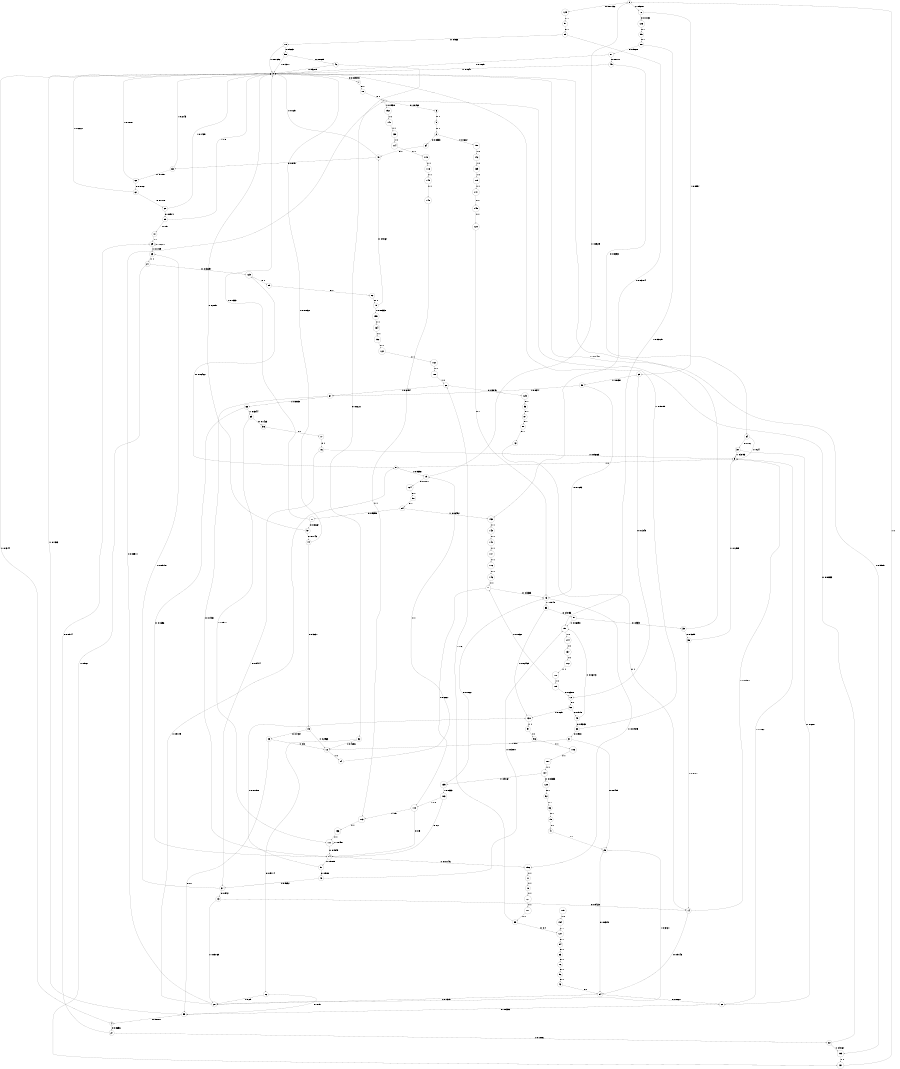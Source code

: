 digraph "ch4_random_short_L15" {
size = "6,8.5";
ratio = "fill";
node [shape = circle];
node [fontsize = 24];
edge [fontsize = 24];
0 -> 125 [label = "0: 0.07132  "];
0 -> 70 [label = "1: 0.9287   "];
1 -> 6 [label = "0: 0.8462   "];
1 -> 152 [label = "1: 0.1538   "];
2 -> 64 [label = "0: 0.8333   "];
2 -> 150 [label = "1: 0.1667   "];
3 -> 7 [label = "0: 0.009091  "];
3 -> 133 [label = "1: 0.9909   "];
4 -> 27 [label = "0: 0.8656   "];
4 -> 3 [label = "1: 0.1344   "];
5 -> 2 [label = "0: 1        "];
6 -> 5 [label = "0: 1        "];
7 -> 18 [label = "0: 1        "];
8 -> 123 [label = "0: 0.06422  "];
8 -> 19 [label = "1: 0.9358   "];
9 -> 8 [label = "1: 1        "];
10 -> 121 [label = "1: 1        "];
11 -> 10 [label = "1: 1        "];
12 -> 24 [label = "1: 1        "];
13 -> 14 [label = "0: 0.9423   "];
13 -> 20 [label = "1: 0.05769  "];
14 -> 54 [label = "0: 0.9143   "];
14 -> 9 [label = "1: 0.08571  "];
15 -> 33 [label = "0: 0.7037   "];
15 -> 12 [label = "1: 0.2963   "];
16 -> 37 [label = "0: 0.9474   "];
16 -> 9 [label = "1: 0.05263  "];
17 -> 16 [label = "0: 1        "];
18 -> 1 [label = "0: 1        "];
19 -> 124 [label = "0: 0.1071   "];
19 -> 0 [label = "1: 0.8929   "];
20 -> 1 [label = "0: 0.08511  "];
20 -> 8 [label = "1: 0.9149   "];
21 -> 123 [label = "0: 0.03297  "];
21 -> 131 [label = "1: 0.967    "];
22 -> 1 [label = "0: 0.08333  "];
22 -> 133 [label = "1: 0.9167   "];
23 -> 21 [label = "1: 1        "];
24 -> 19 [label = "1: 1        "];
25 -> 54 [label = "0: 0.6579   "];
25 -> 20 [label = "1: 0.3421   "];
26 -> 55 [label = "0: 0.75     "];
26 -> 20 [label = "1: 0.25     "];
27 -> 29 [label = "0: 0.8914   "];
27 -> 22 [label = "1: 0.1086   "];
28 -> 55 [label = "0: 0.8333   "];
28 -> 9 [label = "1: 0.1667   "];
29 -> 29 [label = "0: 0.8211   "];
29 -> 23 [label = "1: 0.1789   "];
30 -> 28 [label = "0: 0.6207   "];
30 -> 9 [label = "1: 0.3793   "];
31 -> 25 [label = "0: 0.8409   "];
31 -> 12 [label = "1: 0.1591   "];
32 -> 26 [label = "0: 0.5714   "];
32 -> 12 [label = "1: 0.4286   "];
33 -> 55 [label = "0: 0.7      "];
33 -> 12 [label = "1: 0.3      "];
34 -> 30 [label = "0: 0.76     "];
34 -> 9 [label = "1: 0.24     "];
35 -> 14 [label = "0: 0.8701   "];
35 -> 9 [label = "1: 0.1299   "];
36 -> 17 [label = "0: 1        "];
37 -> 13 [label = "0: 0.942    "];
37 -> 23 [label = "1: 0.05797  "];
38 -> 31 [label = "0: 0.908    "];
38 -> 3 [label = "1: 0.09195  "];
39 -> 35 [label = "0: 0.9259   "];
39 -> 3 [label = "1: 0.07407  "];
40 -> 63 [label = "0: 0.875    "];
40 -> 3 [label = "1: 0.125    "];
41 -> 25 [label = "0: 1        "];
42 -> 14 [label = "0: 1        "];
43 -> 54 [label = "0: 1        "];
44 -> 15 [label = "0: 0.9231   "];
44 -> 3 [label = "1: 0.07692  "];
45 -> 34 [label = "0: 0.8353   "];
45 -> 3 [label = "1: 0.1647   "];
46 -> 32 [label = "0: 0.6721   "];
46 -> 3 [label = "1: 0.3279   "];
47 -> 29 [label = "0: 1        "];
48 -> 37 [label = "0: 0.9692   "];
48 -> 151 [label = "1: 0.03077  "];
49 -> 38 [label = "0: 0.9383   "];
49 -> 151 [label = "1: 0.06173  "];
50 -> 39 [label = "0: 0.939    "];
50 -> 151 [label = "1: 0.06098  "];
51 -> 48 [label = "0: 0.988    "];
51 -> 130 [label = "1: 0.01198  "];
52 -> 49 [label = "0: 0.975    "];
52 -> 130 [label = "1: 0.025    "];
53 -> 50 [label = "0: 0.9753   "];
53 -> 130 [label = "1: 0.02469  "];
54 -> 28 [label = "0: 0.8681   "];
54 -> 20 [label = "1: 0.1319   "];
55 -> 4 [label = "0: 0.8077   "];
55 -> 3 [label = "1: 0.1923   "];
56 -> 43 [label = "0: 1        "];
57 -> 44 [label = "0: 0.7143   "];
57 -> 3 [label = "1: 0.2857   "];
58 -> 46 [label = "0: 0.8689   "];
58 -> 3 [label = "1: 0.1311   "];
59 -> 47 [label = "0: 0.5      "];
59 -> 3 [label = "1: 0.5      "];
60 -> 59 [label = "0: 0.8571   "];
60 -> 3 [label = "1: 0.1429   "];
61 -> 60 [label = "0: 0.7778   "];
61 -> 3 [label = "1: 0.2222   "];
62 -> 61 [label = "0: 0.8182   "];
62 -> 3 [label = "1: 0.1818   "];
63 -> 62 [label = "0: 0.7857   "];
63 -> 3 [label = "1: 0.2143   "];
64 -> 40 [label = "0: 1        "];
65 -> 36 [label = "0: 0.1423   "];
65 -> 111 [label = "1: 0.8577   "];
66 -> 74 [label = "0: 0.1656   "];
66 -> 65 [label = "1: 0.8344   "];
67 -> 74 [label = "0: 0.1931   "];
67 -> 66 [label = "1: 0.8069   "];
68 -> 129 [label = "0: 0.3846   "];
68 -> 67 [label = "1: 0.6154   "];
69 -> 72 [label = "0: 0.1349   "];
69 -> 98 [label = "1: 0.8651   "];
70 -> 126 [label = "0: 0.1003   "];
70 -> 69 [label = "1: 0.8997   "];
71 -> 73 [label = "0: 0.3333   "];
71 -> 110 [label = "1: 0.6667   "];
72 -> 52 [label = "0: 1        "];
73 -> 53 [label = "0: 0.9545   "];
73 -> 156 [label = "1: 0.04545  "];
74 -> 51 [label = "0: 0.9885   "];
74 -> 156 [label = "1: 0.01146  "];
75 -> 40 [label = "0: 0.9167   "];
75 -> 155 [label = "1: 0.08333  "];
76 -> 56 [label = "0: 1        "];
77 -> 57 [label = "0: 0.8667   "];
77 -> 3 [label = "1: 0.1333   "];
78 -> 58 [label = "0: 0.9231   "];
78 -> 3 [label = "1: 0.07692  "];
79 -> 41 [label = "0: 1        "];
80 -> 42 [label = "0: 1        "];
81 -> 45 [label = "0: 0.8171   "];
81 -> 3 [label = "1: 0.1829   "];
82 -> 75 [label = "0: 1        "];
83 -> 76 [label = "0: 1        "];
84 -> 77 [label = "0: 0.9355   "];
84 -> 153 [label = "1: 0.06452  "];
85 -> 78 [label = "0: 0.963    "];
85 -> 153 [label = "1: 0.03704  "];
86 -> 79 [label = "0: 1        "];
87 -> 80 [label = "0: 1        "];
88 -> 81 [label = "0: 0.9688   "];
88 -> 151 [label = "1: 0.03125  "];
89 -> 82 [label = "0: 1        "];
90 -> 84 [label = "0: 1        "];
91 -> 85 [label = "0: 1        "];
92 -> 86 [label = "0: 1        "];
93 -> 87 [label = "0: 1        "];
94 -> 83 [label = "0: 1        "];
95 -> 88 [label = "0: 1        "];
96 -> 106 [label = "1: 1        "];
97 -> 96 [label = "1: 1        "];
98 -> 73 [label = "0: 0.1653   "];
98 -> 67 [label = "1: 0.8347   "];
99 -> 127 [label = "0: 0.4      "];
99 -> 68 [label = "1: 0.6      "];
100 -> 68 [label = "1: 1        "];
101 -> 99 [label = "1: 1        "];
102 -> 100 [label = "1: 1        "];
103 -> 74 [label = "0: 0.2      "];
103 -> 110 [label = "1: 0.8      "];
104 -> 128 [label = "0: 0.08333  "];
104 -> 135 [label = "1: 0.9167   "];
105 -> 72 [label = "0: 0.2308   "];
105 -> 71 [label = "1: 0.7692   "];
106 -> 107 [label = "1: 1        "];
107 -> 104 [label = "1: 1        "];
108 -> 105 [label = "1: 1        "];
109 -> 154 [label = "1: 1        "];
110 -> 74 [label = "0: 0.5      "];
110 -> 113 [label = "1: 0.5      "];
111 -> 74 [label = "0: 0.1549   "];
111 -> 111 [label = "1: 0.8451   "];
112 -> 108 [label = "1: 1        "];
113 -> 136 [label = "1: 1        "];
114 -> 119 [label = "1: 1        "];
115 -> 147 [label = "1: 1        "];
116 -> 146 [label = "1: 1        "];
117 -> 116 [label = "1: 1        "];
118 -> 149 [label = "1: 1        "];
119 -> 118 [label = "1: 1        "];
120 -> 73 [label = "0: 1        "];
121 -> 101 [label = "1: 1        "];
122 -> 102 [label = "1: 1        "];
123 -> 89 [label = "0: 1        "];
124 -> 90 [label = "0: 1        "];
125 -> 91 [label = "0: 1        "];
126 -> 95 [label = "0: 1        "];
127 -> 94 [label = "0: 1        "];
128 -> 92 [label = "0: 1        "];
129 -> 93 [label = "0: 1        "];
130 -> 97 [label = "1: 1        "];
131 -> 0 [label = "1: 1        "];
132 -> 122 [label = "1: 1        "];
133 -> 131 [label = "1: 1        "];
134 -> 132 [label = "1: 1        "];
135 -> 73 [label = "0: 0.1667   "];
135 -> 103 [label = "1: 0.8333   "];
136 -> 111 [label = "1: 1        "];
137 -> 112 [label = "1: 1        "];
138 -> 114 [label = "1: 1        "];
139 -> 115 [label = "1: 1        "];
140 -> 117 [label = "1: 1        "];
141 -> 138 [label = "1: 1        "];
142 -> 139 [label = "1: 1        "];
143 -> 140 [label = "1: 1        "];
144 -> 137 [label = "1: 1        "];
145 -> 120 [label = "1: 1        "];
146 -> 71 [label = "1: 1        "];
147 -> 145 [label = "1: 1        "];
148 -> 113 [label = "1: 1        "];
149 -> 148 [label = "1: 1        "];
150 -> 142 [label = "1: 1        "];
151 -> 144 [label = "1: 1        "];
152 -> 141 [label = "1: 1        "];
153 -> 143 [label = "1: 1        "];
154 -> 127 [label = "0: 1        "];
155 -> 134 [label = "1: 1        "];
156 -> 11 [label = "1: 1        "];
}